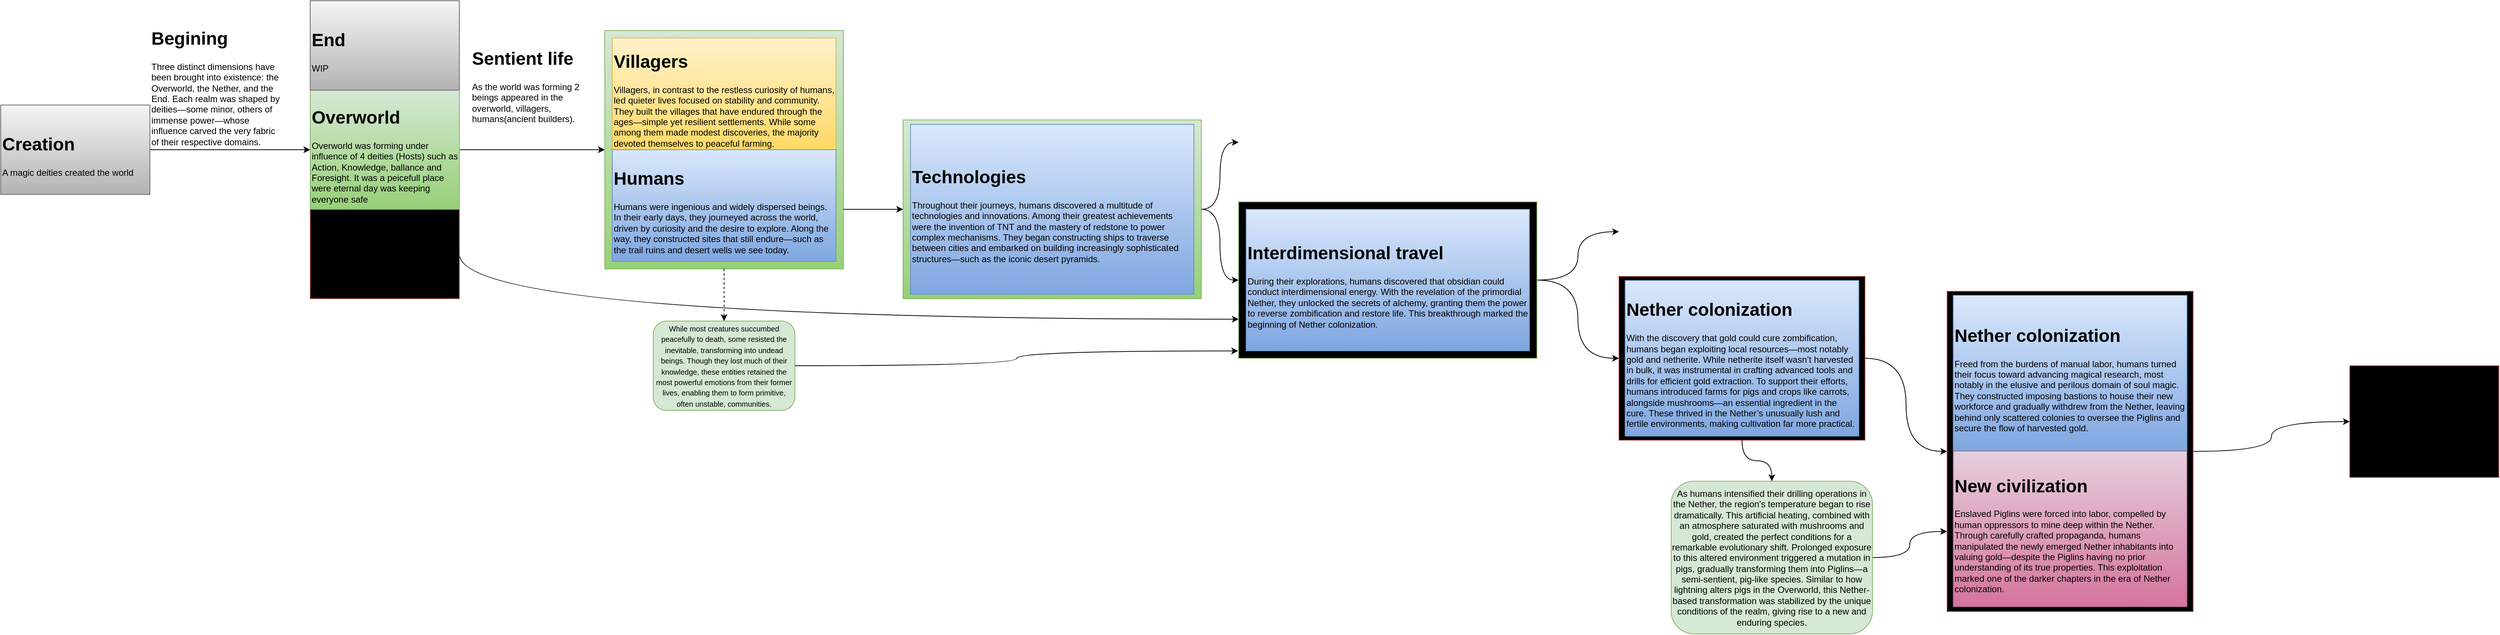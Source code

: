 <mxfile version="27.1.3">
  <diagram id="3228e29e-7158-1315-38df-8450db1d8a1d" name="Page-1">
    <mxGraphModel dx="1959" dy="1077" grid="1" gridSize="10" guides="1" tooltips="1" connect="1" arrows="1" fold="1" page="1" pageScale="1" pageWidth="1169" pageHeight="827" background="none" math="0" shadow="0">
      <root>
        <mxCell id="0" />
        <mxCell id="1" parent="0" />
        <mxCell id="R4TMoheEHXKSQJW_qprq-21706" style="edgeStyle=orthogonalEdgeStyle;curved=1;rounded=0;orthogonalLoop=1;jettySize=auto;html=1;exitX=1;exitY=0.5;exitDx=0;exitDy=0;entryX=0;entryY=0.5;entryDx=0;entryDy=0;" edge="1" parent="1" source="R4TMoheEHXKSQJW_qprq-21729" target="R4TMoheEHXKSQJW_qprq-21715">
          <mxGeometry relative="1" as="geometry">
            <mxPoint x="150" y="400" as="sourcePoint" />
            <mxPoint x="270" y="400" as="targetPoint" />
          </mxGeometry>
        </mxCell>
        <mxCell id="R4TMoheEHXKSQJW_qprq-21695" value="&lt;h1 style=&quot;margin-top: 0px;&quot;&gt;Begining&lt;/h1&gt;&lt;p&gt;Three distinct dimensions have been brought into existence: the Overworld, the Nether, and the End. Each realm was shaped by deities—some minor, others of immense power—whose influence carved the very fabric of their respective domains.&lt;/p&gt;" style="text;html=1;whiteSpace=wrap;overflow=hidden;rounded=0;" vertex="1" parent="1">
          <mxGeometry x="200" y="230" width="180" height="170" as="geometry" />
        </mxCell>
        <mxCell id="R4TMoheEHXKSQJW_qprq-21764" style="edgeStyle=orthogonalEdgeStyle;curved=1;rounded=0;orthogonalLoop=1;jettySize=auto;html=1;exitX=1;exitY=0.5;exitDx=0;exitDy=0;entryX=0;entryY=0.75;entryDx=0;entryDy=0;" edge="1" parent="1" source="R4TMoheEHXKSQJW_qprq-21707" target="R4TMoheEHXKSQJW_qprq-21756">
          <mxGeometry relative="1" as="geometry">
            <Array as="points">
              <mxPoint x="615" y="628" />
            </Array>
          </mxGeometry>
        </mxCell>
        <mxCell id="R4TMoheEHXKSQJW_qprq-21707" value="&lt;h1&gt;&lt;b&gt;Nether&lt;/b&gt;&lt;/h1&gt;&lt;div&gt;At the dawn of times nether was warm, lush dimension where mobs such such as modern sniffers were living&amp;nbsp;&lt;/div&gt;" style="rounded=0;whiteSpace=wrap;html=1;fillColor=#f8cecc;strokeColor=#b85450;align=left;gradientColor=light-dark(#EA6B66,#660000);" vertex="1" parent="1">
          <mxGeometry x="415" y="480" width="200" height="120" as="geometry" />
        </mxCell>
        <mxCell id="R4TMoheEHXKSQJW_qprq-21727" value="" style="edgeStyle=orthogonalEdgeStyle;curved=1;rounded=0;orthogonalLoop=1;jettySize=auto;html=1;entryX=0;entryY=0.5;entryDx=0;entryDy=0;" edge="1" parent="1" source="R4TMoheEHXKSQJW_qprq-21715" target="R4TMoheEHXKSQJW_qprq-21733">
          <mxGeometry relative="1" as="geometry">
            <mxPoint x="760" y="430" as="targetPoint" />
          </mxGeometry>
        </mxCell>
        <mxCell id="R4TMoheEHXKSQJW_qprq-21715" value="&lt;h1&gt;&lt;b&gt;Overworld&lt;/b&gt;&lt;/h1&gt;&lt;div&gt;Overworld was forming under influence of 4 deities (Hosts) such as Action, Knowledge, ballance and Foresight. It was a peicefull place were eternal day was keeping everyone safe&lt;/div&gt;" style="rounded=0;whiteSpace=wrap;html=1;fillColor=#d5e8d4;gradientColor=#97d077;strokeColor=#82b366;align=left;" vertex="1" parent="1">
          <mxGeometry x="415" y="320" width="200" height="160" as="geometry" />
        </mxCell>
        <mxCell id="R4TMoheEHXKSQJW_qprq-21716" value="&lt;h1&gt;&lt;b&gt;End&lt;/b&gt;&lt;/h1&gt;&lt;div&gt;WIP&lt;/div&gt;" style="rounded=0;whiteSpace=wrap;html=1;fillColor=#f5f5f5;gradientColor=#b3b3b3;strokeColor=#666666;align=left;" vertex="1" parent="1">
          <mxGeometry x="415" y="200" width="200" height="120" as="geometry" />
        </mxCell>
        <mxCell id="R4TMoheEHXKSQJW_qprq-21728" value="&lt;h1 style=&quot;margin-top: 0px;&quot;&gt;Sentient life&lt;/h1&gt;&lt;p&gt;As the world was forming 2 beings appeared in the overworld, villagers, humans(ancient builders).&lt;/p&gt;" style="text;html=1;whiteSpace=wrap;overflow=hidden;rounded=0;" vertex="1" parent="1">
          <mxGeometry x="630" y="257" width="180" height="116" as="geometry" />
        </mxCell>
        <mxCell id="R4TMoheEHXKSQJW_qprq-21729" value="&lt;h1&gt;Creation&lt;/h1&gt;&lt;div&gt;A magic deities created the world&lt;/div&gt;" style="rounded=0;whiteSpace=wrap;html=1;fillColor=#f5f5f5;gradientColor=#b3b3b3;strokeColor=#666666;align=left;" vertex="1" parent="1">
          <mxGeometry y="340" width="200" height="120" as="geometry" />
        </mxCell>
        <mxCell id="R4TMoheEHXKSQJW_qprq-21734" value="" style="group" vertex="1" connectable="0" parent="1">
          <mxGeometry x="810" y="240" width="320" height="320" as="geometry" />
        </mxCell>
        <mxCell id="R4TMoheEHXKSQJW_qprq-21733" value="&lt;h1&gt;&lt;br&gt;&lt;/h1&gt;" style="rounded=0;whiteSpace=wrap;html=1;fillColor=#d5e8d4;gradientColor=#97d077;strokeColor=#82b366;align=left;" vertex="1" parent="R4TMoheEHXKSQJW_qprq-21734">
          <mxGeometry width="320" height="320" as="geometry" />
        </mxCell>
        <mxCell id="R4TMoheEHXKSQJW_qprq-21731" value="&lt;h1&gt;&lt;b&gt;Villagers&lt;/b&gt;&lt;/h1&gt;&lt;div&gt;Villagers, in contrast to the restless curiosity of humans, led quieter lives focused on stability and community. They built the villages that have endured through the ages—simple yet resilient settlements. While some among them made modest discoveries, the majority devoted themselves to peaceful farming.&lt;/div&gt;" style="rounded=0;whiteSpace=wrap;html=1;fillColor=#fff2cc;gradientColor=#ffd966;strokeColor=#d6b656;align=left;" vertex="1" parent="R4TMoheEHXKSQJW_qprq-21734">
          <mxGeometry x="10" y="10" width="300" height="150" as="geometry" />
        </mxCell>
        <mxCell id="R4TMoheEHXKSQJW_qprq-21732" value="&lt;h1&gt;&lt;b&gt;Humans&lt;/b&gt;&lt;/h1&gt;&lt;div&gt;Humans were ingenious and widely dispersed beings. In their early days, they journeyed across the world, driven by curiosity and the desire to explore. Along the way, they constructed sites that still endure—such as the trail ruins and desert wells we see today.&lt;/div&gt;" style="rounded=0;whiteSpace=wrap;html=1;fillColor=#dae8fc;gradientColor=#7ea6e0;strokeColor=#6c8ebf;align=left;" vertex="1" parent="R4TMoheEHXKSQJW_qprq-21734">
          <mxGeometry x="10" y="160" width="300" height="150" as="geometry" />
        </mxCell>
        <mxCell id="R4TMoheEHXKSQJW_qprq-21738" style="rounded=0;orthogonalLoop=1;jettySize=auto;html=1;exitX=0.5;exitY=1;exitDx=0;exitDy=0;entryX=0.5;entryY=0;entryDx=0;entryDy=0;dashed=1;" edge="1" parent="1" source="R4TMoheEHXKSQJW_qprq-21733" target="R4TMoheEHXKSQJW_qprq-21739">
          <mxGeometry relative="1" as="geometry">
            <mxPoint x="813.64" y="566.36" as="targetPoint" />
          </mxGeometry>
        </mxCell>
        <mxCell id="R4TMoheEHXKSQJW_qprq-21739" value="&lt;font style=&quot;font-size: 10px;&quot;&gt;While most creatures succumbed peacefully to death, some resisted the inevitable, transforming into undead beings. Though they lost much of their knowledge, these entities retained the most powerful emotions from their former lives, enabling them to form primitive, often unstable, communities.&lt;/font&gt;" style="rounded=1;whiteSpace=wrap;html=1;fillColor=#d5e8d4;strokeColor=#82b366;" vertex="1" parent="1">
          <mxGeometry x="875" y="630" width="190" height="120" as="geometry" />
        </mxCell>
        <mxCell id="R4TMoheEHXKSQJW_qprq-21749" style="edgeStyle=orthogonalEdgeStyle;curved=1;rounded=0;orthogonalLoop=1;jettySize=auto;html=1;exitX=1;exitY=0.75;exitDx=0;exitDy=0;entryX=0;entryY=0.5;entryDx=0;entryDy=0;" edge="1" parent="1" source="R4TMoheEHXKSQJW_qprq-21733" target="R4TMoheEHXKSQJW_qprq-21746">
          <mxGeometry relative="1" as="geometry" />
        </mxCell>
        <mxCell id="R4TMoheEHXKSQJW_qprq-21750" value="" style="group" vertex="1" connectable="0" parent="1">
          <mxGeometry x="1210" y="360" width="400" height="240" as="geometry" />
        </mxCell>
        <mxCell id="R4TMoheEHXKSQJW_qprq-21788" style="edgeStyle=orthogonalEdgeStyle;curved=1;rounded=0;orthogonalLoop=1;jettySize=auto;html=1;exitX=1;exitY=0.5;exitDx=0;exitDy=0;" edge="1" parent="R4TMoheEHXKSQJW_qprq-21750" source="R4TMoheEHXKSQJW_qprq-21746">
          <mxGeometry relative="1" as="geometry">
            <mxPoint x="450.0" y="30" as="targetPoint" />
          </mxGeometry>
        </mxCell>
        <mxCell id="R4TMoheEHXKSQJW_qprq-21746" value="&lt;h1&gt;&lt;br&gt;&lt;/h1&gt;" style="rounded=0;whiteSpace=wrap;html=1;fillColor=#d5e8d4;gradientColor=#97d077;strokeColor=#82b366;align=left;" vertex="1" parent="R4TMoheEHXKSQJW_qprq-21750">
          <mxGeometry width="400" height="240" as="geometry" />
        </mxCell>
        <mxCell id="R4TMoheEHXKSQJW_qprq-21748" value="&lt;h1&gt;&lt;b&gt;Technologies&lt;/b&gt;&lt;/h1&gt;&lt;div&gt;Throughout their journeys, humans discovered a multitude of technologies and innovations. Among their greatest achievements were the invention of TNT and the mastery of redstone to power complex mechanisms. They began constructing ships to traverse between cities and embarked on building increasingly sophisticated structures—such as the iconic desert pyramids.&lt;/div&gt;" style="rounded=0;whiteSpace=wrap;html=1;fillColor=#dae8fc;gradientColor=#7ea6e0;strokeColor=#6c8ebf;align=left;" vertex="1" parent="R4TMoheEHXKSQJW_qprq-21750">
          <mxGeometry x="10" y="6" width="380" height="228" as="geometry" />
        </mxCell>
        <mxCell id="R4TMoheEHXKSQJW_qprq-21760" style="edgeStyle=orthogonalEdgeStyle;curved=1;rounded=0;orthogonalLoop=1;jettySize=auto;html=1;exitX=1;exitY=0.5;exitDx=0;exitDy=0;entryX=0;entryY=0.5;entryDx=0;entryDy=0;" edge="1" parent="1" source="R4TMoheEHXKSQJW_qprq-21746" target="R4TMoheEHXKSQJW_qprq-21756">
          <mxGeometry relative="1" as="geometry" />
        </mxCell>
        <mxCell id="R4TMoheEHXKSQJW_qprq-21763" style="edgeStyle=orthogonalEdgeStyle;curved=1;rounded=0;orthogonalLoop=1;jettySize=auto;html=1;exitX=1;exitY=0.5;exitDx=0;exitDy=0;entryX=-0.002;entryY=0.953;entryDx=0;entryDy=0;entryPerimeter=0;" edge="1" parent="1" source="R4TMoheEHXKSQJW_qprq-21739" target="R4TMoheEHXKSQJW_qprq-21756">
          <mxGeometry relative="1" as="geometry" />
        </mxCell>
        <mxCell id="R4TMoheEHXKSQJW_qprq-21772" value="" style="group" vertex="1" connectable="0" parent="1">
          <mxGeometry x="2170" y="570" width="330" height="220" as="geometry" />
        </mxCell>
        <mxCell id="R4TMoheEHXKSQJW_qprq-21793" value="" style="group" vertex="1" connectable="0" parent="R4TMoheEHXKSQJW_qprq-21772">
          <mxGeometry width="330" height="220" as="geometry" />
        </mxCell>
        <mxCell id="R4TMoheEHXKSQJW_qprq-21807" value="" style="group" vertex="1" connectable="0" parent="R4TMoheEHXKSQJW_qprq-21793">
          <mxGeometry width="330" height="220" as="geometry" />
        </mxCell>
        <mxCell id="R4TMoheEHXKSQJW_qprq-21768" value="&lt;h1&gt;&lt;br&gt;&lt;/h1&gt;" style="rounded=0;whiteSpace=wrap;html=1;fillColor=#f8cecc;gradientColor=light-dark(#EA6B66,#660000);strokeColor=#b85450;align=left;container=0;verticalAlign=middle;fontFamily=Helvetica;fontSize=12;fontColor=default;" vertex="1" parent="R4TMoheEHXKSQJW_qprq-21807">
          <mxGeometry width="330" height="220" as="geometry" />
        </mxCell>
        <mxCell id="R4TMoheEHXKSQJW_qprq-21769" value="&lt;h1&gt;&lt;b&gt;Nether colonization&lt;/b&gt;&lt;/h1&gt;&lt;div&gt;With the discovery that gold could cure zombification, humans began exploiting local resources—most notably gold and netherite. While netherite itself wasn’t harvested in bulk, it was instrumental in crafting advanced tools and drills for efficient gold extraction. To support their efforts, humans introduced farms for pigs and crops like carrots, alongside mushrooms—an essential ingredient in the cure. These thrived in the Nether’s unusually lush and fertile environments, making cultivation far more practical.&lt;/div&gt;" style="rounded=0;whiteSpace=wrap;html=1;fillColor=#dae8fc;gradientColor=#7ea6e0;strokeColor=#6c8ebf;align=left;container=0;" vertex="1" parent="R4TMoheEHXKSQJW_qprq-21807">
          <mxGeometry x="8.25" y="5.5" width="313.5" height="209" as="geometry" />
        </mxCell>
        <mxCell id="R4TMoheEHXKSQJW_qprq-21779" style="edgeStyle=orthogonalEdgeStyle;curved=1;rounded=0;orthogonalLoop=1;jettySize=auto;html=1;exitX=1;exitY=0.5;exitDx=0;exitDy=0;entryX=0;entryY=0.5;entryDx=0;entryDy=0;" edge="1" parent="1" source="R4TMoheEHXKSQJW_qprq-21756" target="R4TMoheEHXKSQJW_qprq-21768">
          <mxGeometry relative="1" as="geometry" />
        </mxCell>
        <mxCell id="R4TMoheEHXKSQJW_qprq-21780" style="edgeStyle=orthogonalEdgeStyle;curved=1;rounded=0;orthogonalLoop=1;jettySize=auto;html=1;exitX=1;exitY=0.5;exitDx=0;exitDy=0;" edge="1" parent="1" source="R4TMoheEHXKSQJW_qprq-21756">
          <mxGeometry relative="1" as="geometry">
            <mxPoint x="2170" y="510" as="targetPoint" />
          </mxGeometry>
        </mxCell>
        <mxCell id="R4TMoheEHXKSQJW_qprq-21787" value="" style="group" vertex="1" connectable="0" parent="1">
          <mxGeometry x="1660" y="470" width="400" height="210" as="geometry" />
        </mxCell>
        <mxCell id="R4TMoheEHXKSQJW_qprq-21756" value="&lt;h1&gt;&lt;br&gt;&lt;/h1&gt;" style="rounded=0;whiteSpace=wrap;html=1;fillColor=#d5e8d4;gradientColor=light-dark(#EA6B66,#660000);strokeColor=#82b366;align=left;" vertex="1" parent="R4TMoheEHXKSQJW_qprq-21787">
          <mxGeometry width="400" height="210" as="geometry" />
        </mxCell>
        <mxCell id="R4TMoheEHXKSQJW_qprq-21758" value="&lt;h1&gt;Interdimensional travel&lt;/h1&gt;&lt;div&gt;During their explorations, humans discovered that obsidian could conduct interdimensional energy. With the revelation of the primordial Nether, they unlocked the secrets of alchemy, granting them the power to reverse zombification and restore life. This breakthrough marked the beginning of Nether colonization.&lt;/div&gt;" style="rounded=0;whiteSpace=wrap;html=1;fillColor=#dae8fc;gradientColor=#7ea6e0;strokeColor=#6c8ebf;align=left;" vertex="1" parent="R4TMoheEHXKSQJW_qprq-21787">
          <mxGeometry x="10" y="10" width="380" height="190" as="geometry" />
        </mxCell>
        <mxCell id="R4TMoheEHXKSQJW_qprq-21798" style="edgeStyle=orthogonalEdgeStyle;curved=1;rounded=0;orthogonalLoop=1;jettySize=auto;html=1;exitX=1;exitY=0.5;exitDx=0;exitDy=0;entryX=0;entryY=0.5;entryDx=0;entryDy=0;" edge="1" parent="1" source="R4TMoheEHXKSQJW_qprq-21768" target="R4TMoheEHXKSQJW_qprq-21796">
          <mxGeometry relative="1" as="geometry" />
        </mxCell>
        <mxCell id="R4TMoheEHXKSQJW_qprq-21805" style="edgeStyle=orthogonalEdgeStyle;curved=1;rounded=0;orthogonalLoop=1;jettySize=auto;html=1;exitX=1;exitY=0.5;exitDx=0;exitDy=0;entryX=0;entryY=0.5;entryDx=0;entryDy=0;" edge="1" parent="1" source="R4TMoheEHXKSQJW_qprq-21796" target="R4TMoheEHXKSQJW_qprq-21815">
          <mxGeometry relative="1" as="geometry">
            <mxPoint x="3150" y="755" as="targetPoint" />
          </mxGeometry>
        </mxCell>
        <mxCell id="R4TMoheEHXKSQJW_qprq-21796" value="&lt;h1&gt;&lt;br&gt;&lt;/h1&gt;" style="rounded=0;whiteSpace=wrap;html=1;fillColor=#f8cecc;gradientColor=light-dark(#EA6B66,#660000);strokeColor=#b85450;align=left;container=0;verticalAlign=middle;fontFamily=Helvetica;fontSize=12;fontColor=default;" vertex="1" parent="1">
          <mxGeometry x="2610" y="590" width="330" height="430" as="geometry" />
        </mxCell>
        <mxCell id="R4TMoheEHXKSQJW_qprq-21797" value="&lt;h1&gt;&lt;b&gt;Nether colonization&lt;/b&gt;&lt;/h1&gt;&lt;div&gt;Freed from the burdens of manual labor, humans turned their focus toward advancing magical research, most notably in the elusive and perilous domain of soul magic. They constructed imposing bastions to house their new workforce and gradually withdrew from the Nether, leaving behind only scattered colonies to oversee the Piglins and secure the flow of harvested gold.&lt;/div&gt;" style="rounded=0;whiteSpace=wrap;html=1;fillColor=#dae8fc;gradientColor=#7ea6e0;strokeColor=#6c8ebf;align=left;container=0;" vertex="1" parent="1">
          <mxGeometry x="2618.25" y="595.5" width="313.5" height="209" as="geometry" />
        </mxCell>
        <mxCell id="R4TMoheEHXKSQJW_qprq-21800" value="&lt;h1&gt;New civilization&lt;/h1&gt;&lt;div&gt;Enslaved Piglins were forced into labor, compelled by human oppressors to mine deep within the Nether. Through carefully crafted propaganda, humans manipulated the newly emerged Nether inhabitants into valuing gold—despite the Piglins having no prior understanding of its true properties. This exploitation marked one of the darker chapters in the era of Nether colonization.&lt;/div&gt;" style="rounded=0;whiteSpace=wrap;html=1;fillColor=#e6d0de;gradientColor=#d5739d;strokeColor=#996185;align=left;container=0;" vertex="1" parent="1">
          <mxGeometry x="2618.25" y="804.5" width="313.5" height="209" as="geometry" />
        </mxCell>
        <mxCell id="R4TMoheEHXKSQJW_qprq-21803" style="edgeStyle=orthogonalEdgeStyle;curved=1;rounded=0;orthogonalLoop=1;jettySize=auto;html=1;exitX=1;exitY=0.5;exitDx=0;exitDy=0;entryX=0;entryY=0.75;entryDx=0;entryDy=0;" edge="1" parent="1" source="R4TMoheEHXKSQJW_qprq-21801" target="R4TMoheEHXKSQJW_qprq-21796">
          <mxGeometry relative="1" as="geometry" />
        </mxCell>
        <mxCell id="R4TMoheEHXKSQJW_qprq-21801" value="As humans intensified their drilling operations in the Nether, the region&#39;s temperature began to rise dramatically. This artificial heating, combined with an atmosphere saturated with mushrooms and gold, created the perfect conditions for a remarkable evolutionary shift. Prolonged exposure to this altered environment triggered a mutation in pigs, gradually transforming them into Piglins—a semi-sentient, pig-like species. Similar to how lightning alters pigs in the Overworld, this Nether-based transformation was stabilized by the unique conditions of the realm, giving rise to a new and enduring species." style="rounded=1;whiteSpace=wrap;html=1;fillColor=light-dark(#D5E8D4,#990000);strokeColor=light-dark(#82B366,#330000);" vertex="1" parent="1">
          <mxGeometry x="2240" y="845" width="270" height="205" as="geometry" />
        </mxCell>
        <mxCell id="R4TMoheEHXKSQJW_qprq-21802" style="edgeStyle=orthogonalEdgeStyle;curved=1;rounded=0;orthogonalLoop=1;jettySize=auto;html=1;exitX=0.5;exitY=1;exitDx=0;exitDy=0;" edge="1" parent="1" source="R4TMoheEHXKSQJW_qprq-21768" target="R4TMoheEHXKSQJW_qprq-21801">
          <mxGeometry relative="1" as="geometry" />
        </mxCell>
        <mxCell id="R4TMoheEHXKSQJW_qprq-21815" value="&lt;h1&gt;Mass eruption&lt;/h1&gt;&lt;div&gt;Due to constant drilling humans caused extinction level even causing molten lava to flood most of the life in the nether leaving only piglins who were safe in their bastions and&amp;nbsp;&lt;/div&gt;" style="rounded=0;whiteSpace=wrap;html=1;fillColor=#f8cecc;strokeColor=#b85450;align=left;gradientColor=light-dark(#EA6B66,#660000);" vertex="1" parent="1">
          <mxGeometry x="3150" y="690" width="200" height="150" as="geometry" />
        </mxCell>
      </root>
    </mxGraphModel>
  </diagram>
</mxfile>
